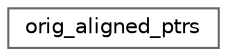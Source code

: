 digraph "类继承关系图"
{
 // LATEX_PDF_SIZE
  bgcolor="transparent";
  edge [fontname=Helvetica,fontsize=10,labelfontname=Helvetica,labelfontsize=10];
  node [fontname=Helvetica,fontsize=10,shape=box,height=0.2,width=0.4];
  rankdir="LR";
  Node0 [id="Node000000",label="orig_aligned_ptrs",height=0.2,width=0.4,color="grey40", fillcolor="white", style="filled",URL="$structorig__aligned__ptrs.html",tooltip=" "];
}

